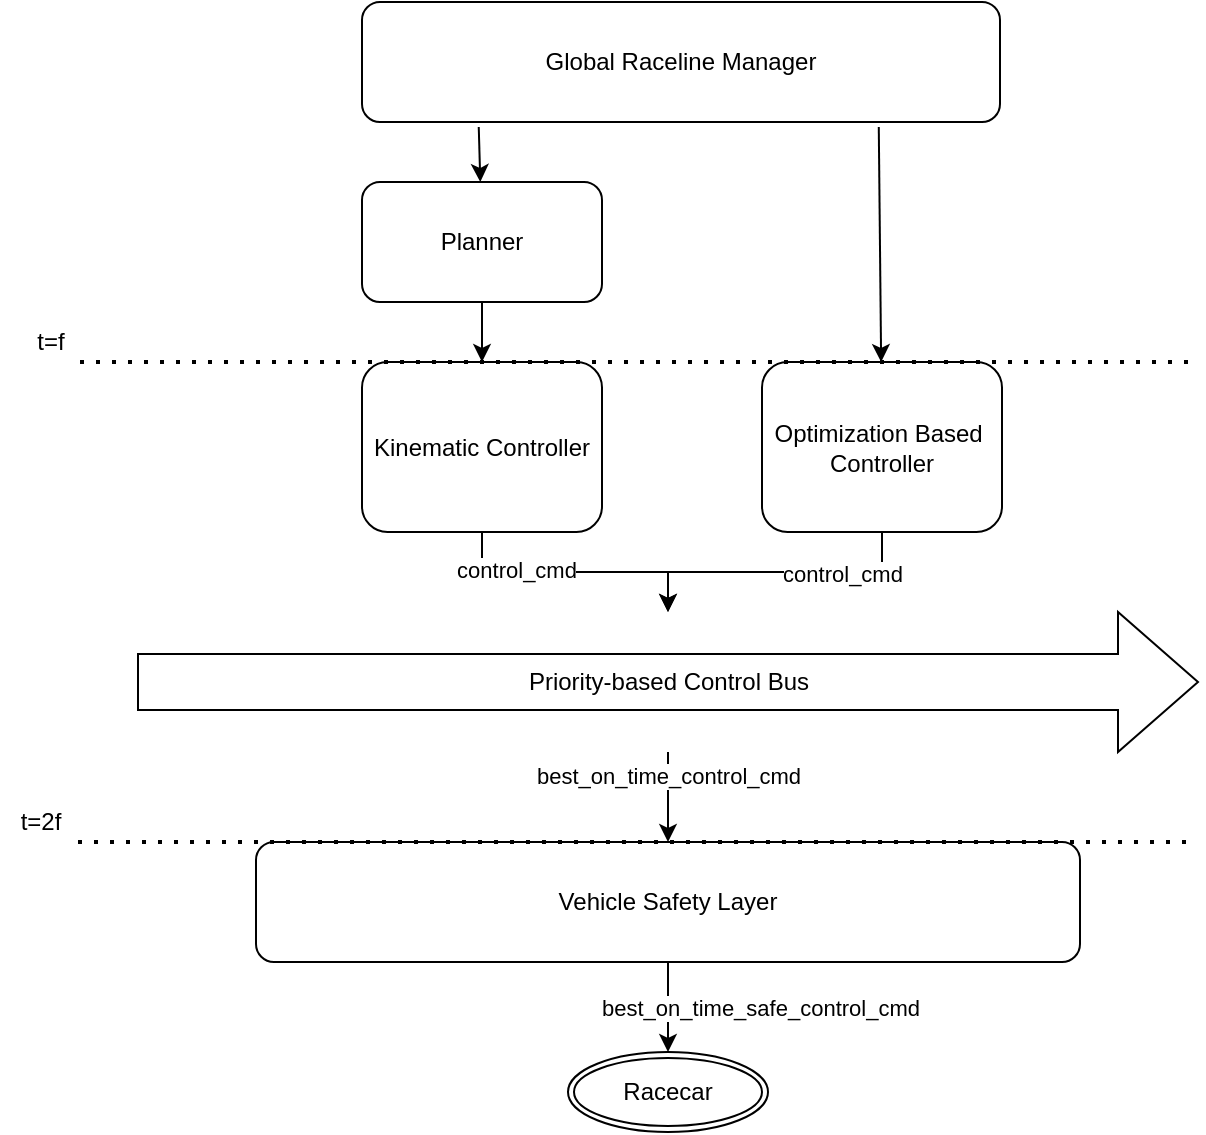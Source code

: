 <mxfile version="14.7.7" type="github">
  <diagram id="zvtmLEDYbtP8JX_s-heJ" name="Page-1">
    <mxGraphModel dx="1119" dy="652" grid="1" gridSize="10" guides="1" tooltips="1" connect="1" arrows="1" fold="1" page="1" pageScale="1" pageWidth="827" pageHeight="1169" math="0" shadow="0">
      <root>
        <mxCell id="0" />
        <mxCell id="1" parent="0" />
        <mxCell id="zlFq9SPbG-taWjbrSAC_-23" value="" style="edgeStyle=orthogonalEdgeStyle;rounded=0;orthogonalLoop=1;jettySize=auto;html=1;" parent="1" source="zlFq9SPbG-taWjbrSAC_-3" target="zlFq9SPbG-taWjbrSAC_-22" edge="1">
          <mxGeometry relative="1" as="geometry" />
        </mxCell>
        <mxCell id="zlFq9SPbG-taWjbrSAC_-38" value="control_cmd" style="edgeLabel;html=1;align=center;verticalAlign=middle;resizable=0;points=[];" parent="zlFq9SPbG-taWjbrSAC_-23" vertex="1" connectable="0">
          <mxGeometry x="-0.449" y="1" relative="1" as="geometry">
            <mxPoint as="offset" />
          </mxGeometry>
        </mxCell>
        <mxCell id="zlFq9SPbG-taWjbrSAC_-3" value="Kinematic Controller" style="rounded=1;whiteSpace=wrap;html=1;" parent="1" vertex="1">
          <mxGeometry x="261" y="200" width="120" height="85" as="geometry" />
        </mxCell>
        <mxCell id="zlFq9SPbG-taWjbrSAC_-24" value="" style="edgeStyle=orthogonalEdgeStyle;rounded=0;orthogonalLoop=1;jettySize=auto;html=1;" parent="1" source="zlFq9SPbG-taWjbrSAC_-4" target="zlFq9SPbG-taWjbrSAC_-22" edge="1">
          <mxGeometry relative="1" as="geometry" />
        </mxCell>
        <mxCell id="zlFq9SPbG-taWjbrSAC_-37" value="control_cmd&lt;br&gt;" style="edgeLabel;html=1;align=center;verticalAlign=middle;resizable=0;points=[];" parent="zlFq9SPbG-taWjbrSAC_-24" vertex="1" connectable="0">
          <mxGeometry x="0.594" y="1" relative="1" as="geometry">
            <mxPoint x="77" as="offset" />
          </mxGeometry>
        </mxCell>
        <mxCell id="SExScoVYXGapczh3tMus-6" style="edgeStyle=none;rounded=0;orthogonalLoop=1;jettySize=auto;html=1;exitX=0.81;exitY=1.041;exitDx=0;exitDy=0;exitPerimeter=0;" edge="1" parent="1" source="SExScoVYXGapczh3tMus-4" target="zlFq9SPbG-taWjbrSAC_-4">
          <mxGeometry relative="1" as="geometry" />
        </mxCell>
        <mxCell id="zlFq9SPbG-taWjbrSAC_-4" value="Optimization Based&amp;nbsp; Controller" style="rounded=1;whiteSpace=wrap;html=1;" parent="1" vertex="1">
          <mxGeometry x="461" y="200" width="120" height="85" as="geometry" />
        </mxCell>
        <mxCell id="zlFq9SPbG-taWjbrSAC_-34" value="best_on_time_control_cmd" style="edgeStyle=orthogonalEdgeStyle;rounded=0;orthogonalLoop=1;jettySize=auto;html=1;" parent="1" source="zlFq9SPbG-taWjbrSAC_-22" target="zlFq9SPbG-taWjbrSAC_-27" edge="1">
          <mxGeometry x="-0.5" relative="1" as="geometry">
            <Array as="points">
              <mxPoint x="414" y="415" />
              <mxPoint x="414" y="415" />
            </Array>
            <mxPoint as="offset" />
          </mxGeometry>
        </mxCell>
        <mxCell id="zlFq9SPbG-taWjbrSAC_-22" value="Priority-based Control Bus" style="html=1;shadow=0;dashed=0;align=center;verticalAlign=middle;shape=mxgraph.arrows2.arrow;dy=0.6;dx=40;notch=0;" parent="1" vertex="1">
          <mxGeometry x="149" y="325" width="530" height="70" as="geometry" />
        </mxCell>
        <mxCell id="zlFq9SPbG-taWjbrSAC_-33" value="best_on_time_safe_control_cmd" style="edgeStyle=orthogonalEdgeStyle;rounded=0;orthogonalLoop=1;jettySize=auto;html=1;" parent="1" source="zlFq9SPbG-taWjbrSAC_-27" target="zlFq9SPbG-taWjbrSAC_-30" edge="1">
          <mxGeometry x="0.018" y="46" relative="1" as="geometry">
            <mxPoint as="offset" />
          </mxGeometry>
        </mxCell>
        <mxCell id="zlFq9SPbG-taWjbrSAC_-27" value="Vehicle Safety Layer" style="rounded=1;whiteSpace=wrap;html=1;" parent="1" vertex="1">
          <mxGeometry x="208" y="440" width="412" height="60" as="geometry" />
        </mxCell>
        <mxCell id="zlFq9SPbG-taWjbrSAC_-30" value="Racecar&lt;br&gt;" style="ellipse;shape=doubleEllipse;margin=3;whiteSpace=wrap;html=1;align=center;" parent="1" vertex="1">
          <mxGeometry x="364" y="545" width="100" height="40" as="geometry" />
        </mxCell>
        <mxCell id="SExScoVYXGapczh3tMus-3" style="rounded=0;orthogonalLoop=1;jettySize=auto;html=1;entryX=0.5;entryY=0;entryDx=0;entryDy=0;" edge="1" parent="1" source="SExScoVYXGapczh3tMus-1" target="zlFq9SPbG-taWjbrSAC_-3">
          <mxGeometry relative="1" as="geometry" />
        </mxCell>
        <mxCell id="SExScoVYXGapczh3tMus-5" style="edgeStyle=none;rounded=0;orthogonalLoop=1;jettySize=auto;html=1;exitX=0.183;exitY=1.041;exitDx=0;exitDy=0;exitPerimeter=0;" edge="1" parent="1" source="SExScoVYXGapczh3tMus-4" target="SExScoVYXGapczh3tMus-1">
          <mxGeometry relative="1" as="geometry" />
        </mxCell>
        <mxCell id="SExScoVYXGapczh3tMus-4" value="Global Raceline Manager" style="rounded=1;whiteSpace=wrap;html=1;" vertex="1" parent="1">
          <mxGeometry x="261" y="20" width="319" height="60" as="geometry" />
        </mxCell>
        <mxCell id="SExScoVYXGapczh3tMus-7" value="" style="endArrow=none;dashed=1;html=1;dashPattern=1 3;strokeWidth=2;startArrow=none;" edge="1" parent="1">
          <mxGeometry width="50" height="50" relative="1" as="geometry">
            <mxPoint x="120" y="200" as="sourcePoint" />
            <mxPoint x="680" y="200" as="targetPoint" />
          </mxGeometry>
        </mxCell>
        <mxCell id="SExScoVYXGapczh3tMus-8" value="" style="endArrow=none;dashed=1;html=1;dashPattern=1 3;strokeWidth=2;" edge="1" parent="1">
          <mxGeometry width="50" height="50" relative="1" as="geometry">
            <mxPoint x="119" y="440.0" as="sourcePoint" />
            <mxPoint x="679.0" y="440.0" as="targetPoint" />
          </mxGeometry>
        </mxCell>
        <mxCell id="SExScoVYXGapczh3tMus-9" value="t=f" style="text;html=1;align=center;verticalAlign=middle;resizable=0;points=[];autosize=1;strokeColor=none;" vertex="1" parent="1">
          <mxGeometry x="90" y="180" width="30" height="20" as="geometry" />
        </mxCell>
        <mxCell id="SExScoVYXGapczh3tMus-10" value="t=2f" style="text;html=1;align=center;verticalAlign=middle;resizable=0;points=[];autosize=1;strokeColor=none;" vertex="1" parent="1">
          <mxGeometry x="80" y="420" width="40" height="20" as="geometry" />
        </mxCell>
        <mxCell id="SExScoVYXGapczh3tMus-1" value="Planner" style="rounded=1;whiteSpace=wrap;html=1;" vertex="1" parent="1">
          <mxGeometry x="261" y="110" width="120" height="60" as="geometry" />
        </mxCell>
      </root>
    </mxGraphModel>
  </diagram>
</mxfile>
